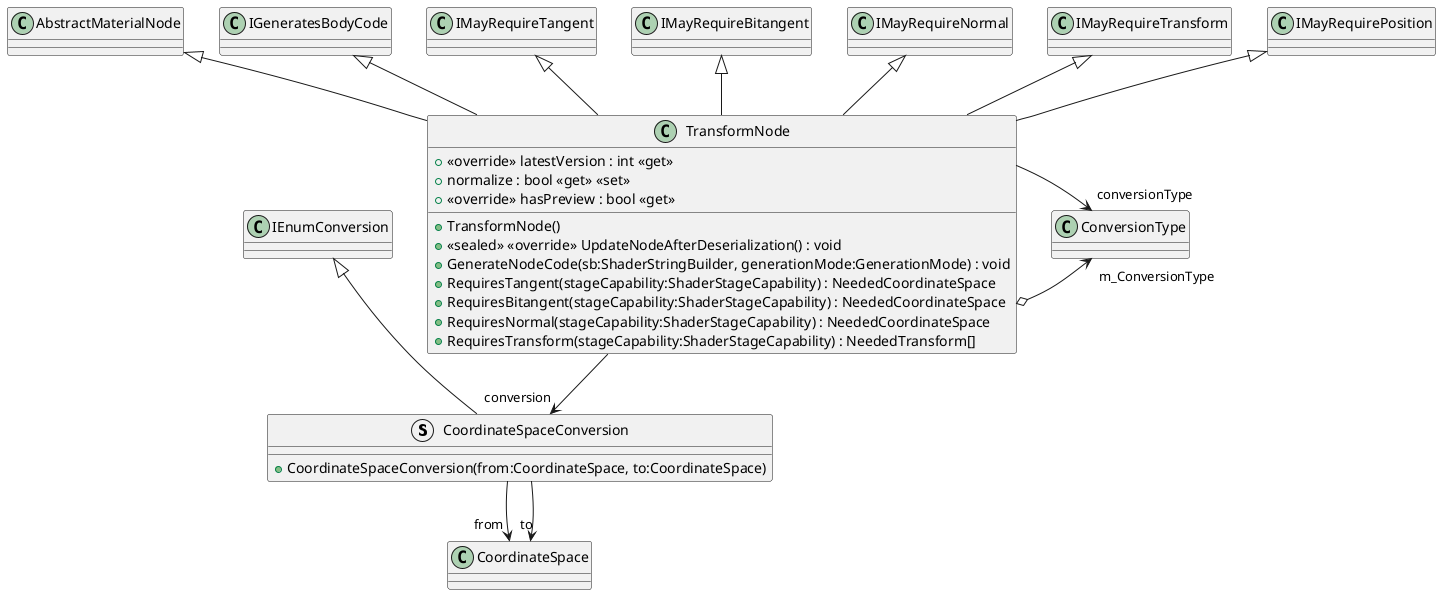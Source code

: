@startuml
struct CoordinateSpaceConversion {
    + CoordinateSpaceConversion(from:CoordinateSpace, to:CoordinateSpace)
}
class TransformNode {
    + <<override>> latestVersion : int <<get>>
    + TransformNode()
    + normalize : bool <<get>> <<set>>
    + <<override>> hasPreview : bool <<get>>
    + <<sealed>> <<override>> UpdateNodeAfterDeserialization() : void
    + GenerateNodeCode(sb:ShaderStringBuilder, generationMode:GenerationMode) : void
    + RequiresTangent(stageCapability:ShaderStageCapability) : NeededCoordinateSpace
    + RequiresBitangent(stageCapability:ShaderStageCapability) : NeededCoordinateSpace
    + RequiresNormal(stageCapability:ShaderStageCapability) : NeededCoordinateSpace
    + RequiresTransform(stageCapability:ShaderStageCapability) : NeededTransform[]
}
IEnumConversion <|-- CoordinateSpaceConversion
CoordinateSpaceConversion --> "from" CoordinateSpace
CoordinateSpaceConversion --> "to" CoordinateSpace
AbstractMaterialNode <|-- TransformNode
IGeneratesBodyCode <|-- TransformNode
IMayRequireTangent <|-- TransformNode
IMayRequireBitangent <|-- TransformNode
IMayRequireNormal <|-- TransformNode
IMayRequireTransform <|-- TransformNode
IMayRequirePosition <|-- TransformNode
TransformNode --> "conversion" CoordinateSpaceConversion
TransformNode o-> "m_ConversionType" ConversionType
TransformNode --> "conversionType" ConversionType
@enduml
